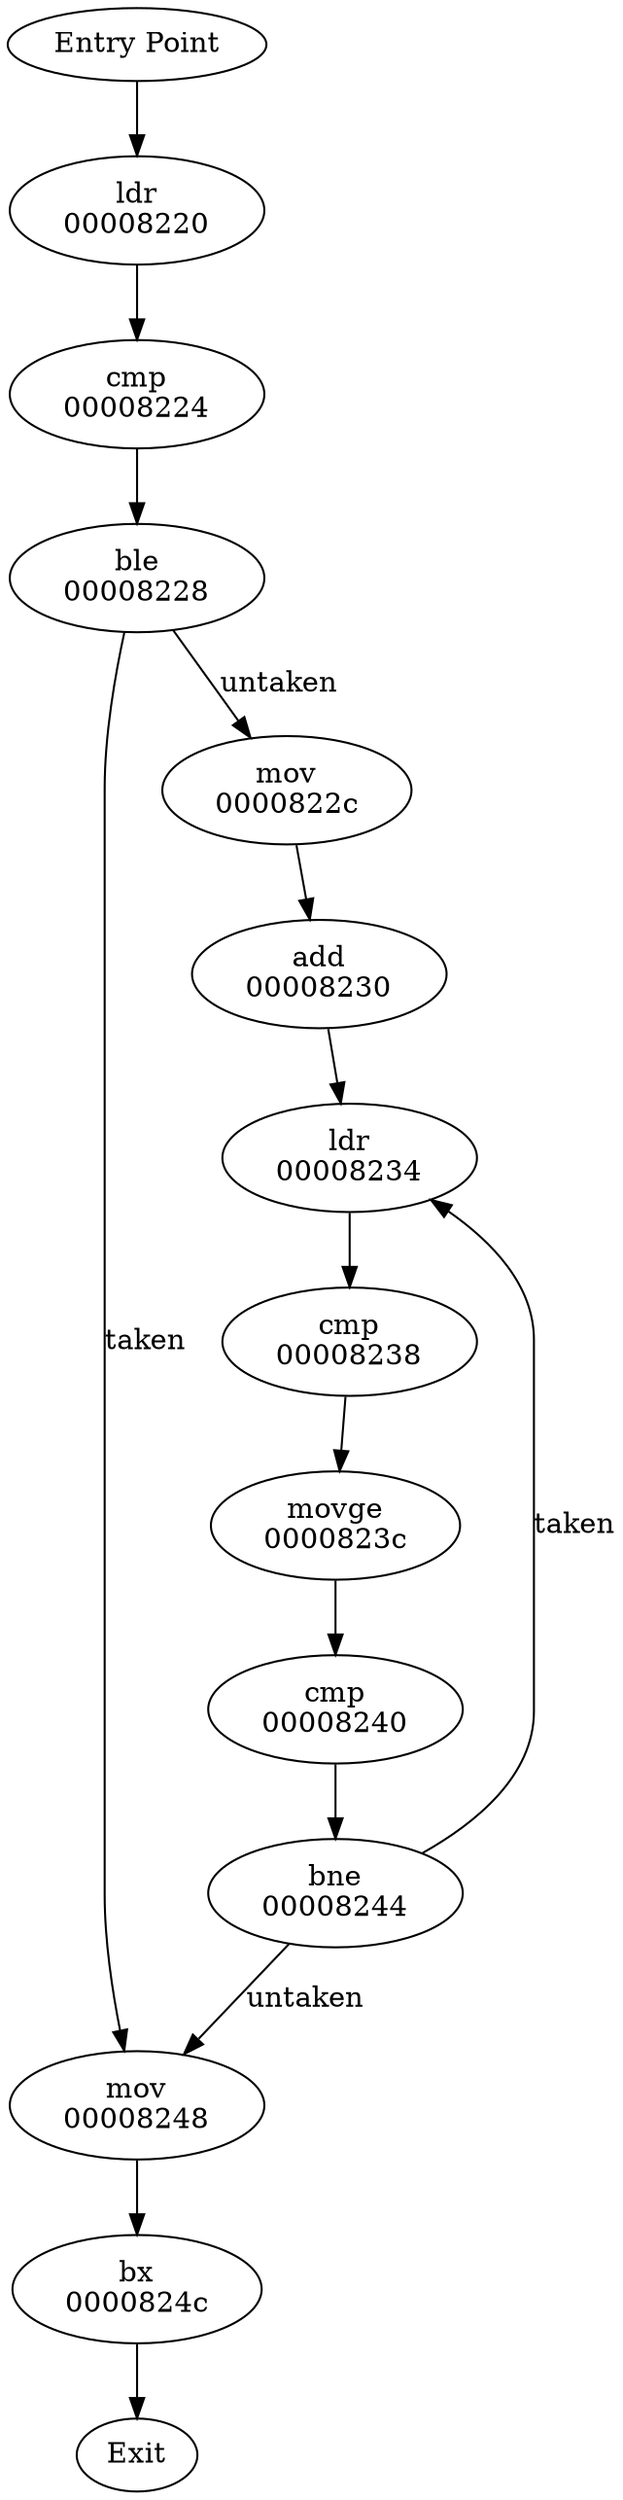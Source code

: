 digraph ReconstructedCFG {
	"Entry Point";
	"Entry Point" -> "8220";
	"8220" [label = "ldr
00008220"];
	"8220" -> "8224" [label = ""] ;
	"8224" [label = "cmp
00008224"];
	"8224" -> "8228" [label = ""] ;
	"8228" [label = "ble
00008228"];
	"8228" -> "8248" [label = "taken"] ;
	"8228" -> "822c" [label = "untaken"] ;
	"822c" [label = "mov
0000822c"];
	"822c" -> "8230" [label = ""] ;
	"8230" [label = "add
00008230"];
	"8230" -> "8234" [label = ""] ;
	"8234" [label = "ldr
00008234"];
	"8234" -> "8238" [label = ""] ;
	"8238" [label = "cmp
00008238"];
	"8238" -> "823c" [label = ""] ;
	"823c" [label = "movge
0000823c"];
	"823c" -> "8240" [label = ""] ;
	"8240" [label = "cmp
00008240"];
	"8240" -> "8244" [label = ""] ;
	"8244" [label = "bne
00008244"];
	"8244" -> "8248" [label = "untaken"] ;
	"8244" -> "8234" [label = "taken"] ;
	"8248" [label = "mov
00008248"];
	"8248" -> "824c" [label = ""] ;
	"824c" [label = "bx
0000824c"];
	"Exit";
	"824c" -> "Exit";
}
